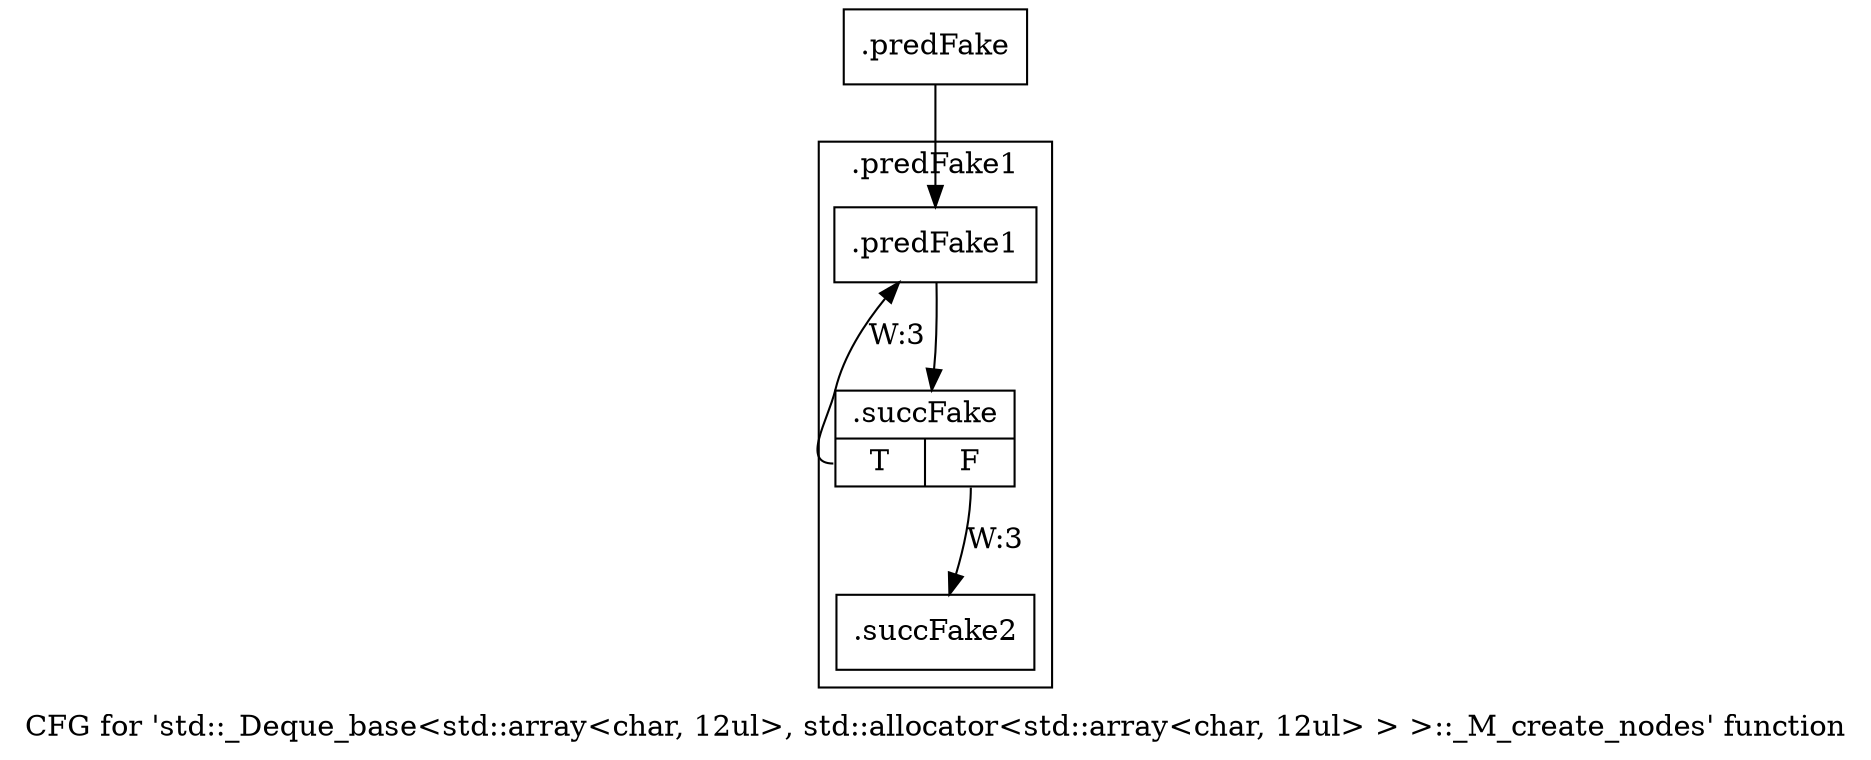 digraph "CFG for 'std::_Deque_base\<std::array\<char, 12ul\>, std::allocator\<std::array\<char, 12ul\> \> \>::_M_create_nodes' function" {
	label="CFG for 'std::_Deque_base\<std::array\<char, 12ul\>, std::allocator\<std::array\<char, 12ul\> \> \>::_M_create_nodes' function";

	Node0x45f5b20 [shape=record,filename="",linenumber="",label="{.predFake}"];
	Node0x45f5b20 -> Node0x45f68e0[ callList="" memoryops="" filename="/media/miguel/NewVolume/Linux/Xilinx/Vitis_HLS/2020.2/tps/lnx64/gcc-6.2.0/lib/gcc/x86_64-pc-linux-gnu/6.2.0/../../../../include/c++/6.2.0/bits/stl_deque.h" execusionnum="2"];
	Node0x47e1700 [shape=record,filename="/media/miguel/NewVolume/Linux/Xilinx/Vitis_HLS/2020.2/tps/lnx64/gcc-6.2.0/lib/gcc/x86_64-pc-linux-gnu/6.2.0/../../../../include/c++/6.2.0/bits/stl_deque.h",linenumber="732",label="{.succFake2}"];
subgraph cluster_0 {
	label=".predFake1";
	tripcount="2";
	invocationtime="2";

	Node0x45f68e0 [shape=record,filename="/media/miguel/NewVolume/Linux/Xilinx/Vitis_HLS/2020.2/tps/lnx64/gcc-6.2.0/lib/gcc/x86_64-pc-linux-gnu/6.2.0/../../../../include/c++/6.2.0/bits/stl_deque.h",linenumber="724",label="{.predFake1}"];
	Node0x45f68e0 -> Node0x47e1650[ callList="" memoryops="" filename="/media/miguel/NewVolume/Linux/Xilinx/Vitis_HLS/2020.2/tps/lnx64/gcc-6.2.0/lib/gcc/x86_64-pc-linux-gnu/6.2.0/../../../../include/c++/6.2.0/bits/stl_deque.h" execusionnum="4"];
	Node0x47e1650 [shape=record,filename="/media/miguel/NewVolume/Linux/Xilinx/Vitis_HLS/2020.2/tps/lnx64/gcc-6.2.0/lib/gcc/x86_64-pc-linux-gnu/6.2.0/../../../../include/c++/6.2.0/bits/stl_deque.h",linenumber="724",label="{.succFake|{<s0>T|<s1>F}}"];
	Node0x47e1650:s0 -> Node0x45f68e0[label="W:3" callList="" memoryops="" filename="/media/miguel/NewVolume/Linux/Xilinx/Vitis_HLS/2020.2/tps/lnx64/gcc-6.2.0/lib/gcc/x86_64-pc-linux-gnu/6.2.0/../../../../include/c++/6.2.0/bits/stl_deque.h" execusionnum="2"];
	Node0x47e1650:s1 -> Node0x47e1700[label="W:3" callList="" memoryops="" filename="/media/miguel/NewVolume/Linux/Xilinx/Vitis_HLS/2020.2/tps/lnx64/gcc-6.2.0/lib/gcc/x86_64-pc-linux-gnu/6.2.0/../../../../include/c++/6.2.0/bits/stl_deque.h" execusionnum="2"];
}
}
